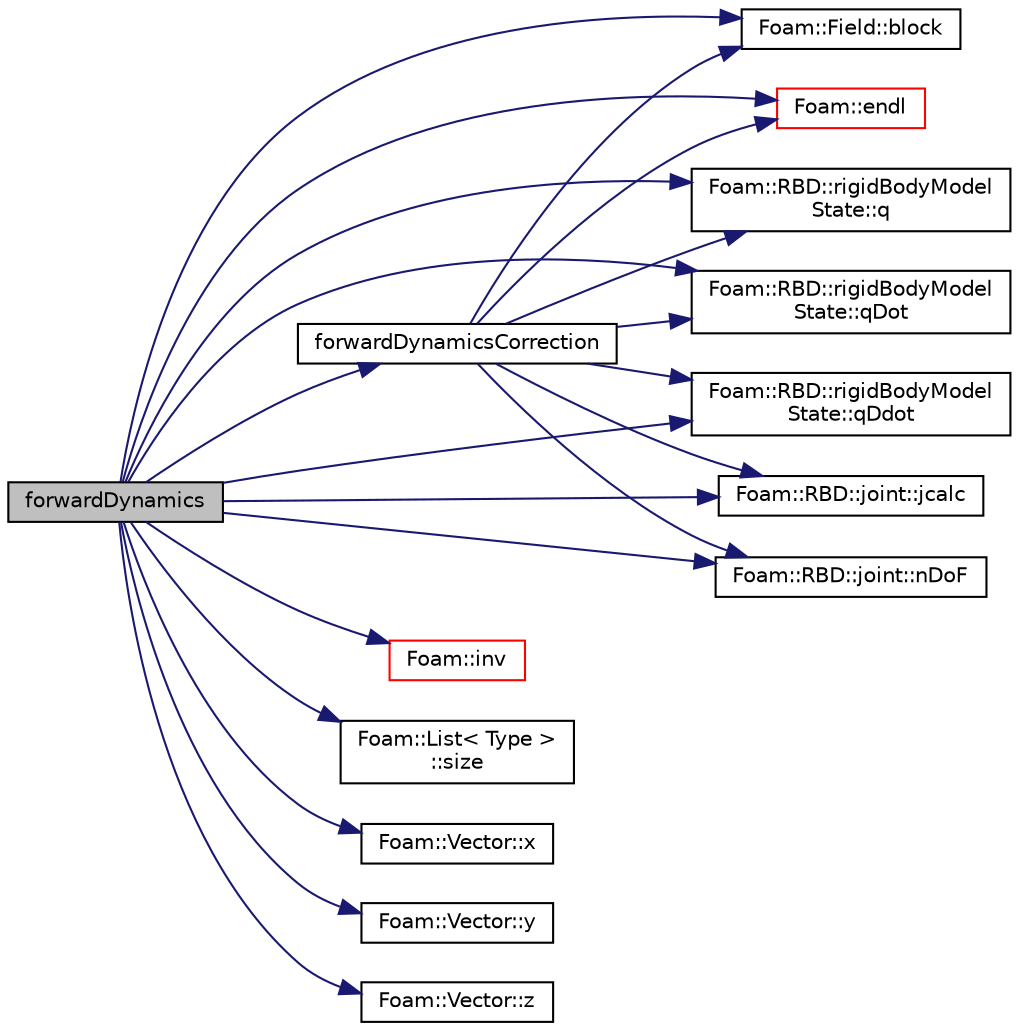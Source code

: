 digraph "forwardDynamics"
{
  bgcolor="transparent";
  edge [fontname="Helvetica",fontsize="10",labelfontname="Helvetica",labelfontsize="10"];
  node [fontname="Helvetica",fontsize="10",shape=record];
  rankdir="LR";
  Node1325 [label="forwardDynamics",height=0.2,width=0.4,color="black", fillcolor="grey75", style="filled", fontcolor="black"];
  Node1325 -> Node1326 [color="midnightblue",fontsize="10",style="solid",fontname="Helvetica"];
  Node1326 [label="Foam::Field::block",height=0.2,width=0.4,color="black",URL="$a27573.html#af0e256f83767f6670bd86534b20bf3de"];
  Node1325 -> Node1327 [color="midnightblue",fontsize="10",style="solid",fontname="Helvetica"];
  Node1327 [label="Foam::endl",height=0.2,width=0.4,color="red",URL="$a21851.html#a2db8fe02a0d3909e9351bb4275b23ce4",tooltip="Add newline and flush stream. "];
  Node1325 -> Node1329 [color="midnightblue",fontsize="10",style="solid",fontname="Helvetica"];
  Node1329 [label="forwardDynamicsCorrection",height=0.2,width=0.4,color="black",URL="$a30453.html#a4fd15a3ffcc84a14abe8f8008282b1d8",tooltip="Correct the velocity and acceleration of the bodies in the model. "];
  Node1329 -> Node1327 [color="midnightblue",fontsize="10",style="solid",fontname="Helvetica"];
  Node1329 -> Node1330 [color="midnightblue",fontsize="10",style="solid",fontname="Helvetica"];
  Node1330 [label="Foam::RBD::rigidBodyModel\lState::q",height=0.2,width=0.4,color="black",URL="$a30457.html#ac3a822928736024284c5a848a380fba4",tooltip="Return access to the joint position and orientation. "];
  Node1329 -> Node1331 [color="midnightblue",fontsize="10",style="solid",fontname="Helvetica"];
  Node1331 [label="Foam::RBD::rigidBodyModel\lState::qDot",height=0.2,width=0.4,color="black",URL="$a30457.html#a619df6089d8e19bdd48e0ec16aac4030",tooltip="Return access to the joint quaternion. "];
  Node1329 -> Node1332 [color="midnightblue",fontsize="10",style="solid",fontname="Helvetica"];
  Node1332 [label="Foam::RBD::rigidBodyModel\lState::qDdot",height=0.2,width=0.4,color="black",URL="$a30457.html#a40bb05e0b45348f4133ec0b1e0966629",tooltip="Return access to the joint acceleration. "];
  Node1329 -> Node1333 [color="midnightblue",fontsize="10",style="solid",fontname="Helvetica"];
  Node1333 [label="Foam::RBD::joint::jcalc",height=0.2,width=0.4,color="black",URL="$a30361.html#af56a5419564e562f0eda453ac34a008d",tooltip="Update the rigidBodyModel state for the joint given. "];
  Node1329 -> Node1334 [color="midnightblue",fontsize="10",style="solid",fontname="Helvetica"];
  Node1334 [label="Foam::RBD::joint::nDoF",height=0.2,width=0.4,color="black",URL="$a30361.html#a885fce7cfba9eabad30889720318206c",tooltip="Return the number of degrees of freedom in this joint. "];
  Node1329 -> Node1326 [color="midnightblue",fontsize="10",style="solid",fontname="Helvetica"];
  Node1325 -> Node1335 [color="midnightblue",fontsize="10",style="solid",fontname="Helvetica"];
  Node1335 [label="Foam::inv",height=0.2,width=0.4,color="red",URL="$a21851.html#ac51979edadae5b8ade119dd30b88e381"];
  Node1325 -> Node1333 [color="midnightblue",fontsize="10",style="solid",fontname="Helvetica"];
  Node1325 -> Node1334 [color="midnightblue",fontsize="10",style="solid",fontname="Helvetica"];
  Node1325 -> Node1330 [color="midnightblue",fontsize="10",style="solid",fontname="Helvetica"];
  Node1325 -> Node1332 [color="midnightblue",fontsize="10",style="solid",fontname="Helvetica"];
  Node1325 -> Node1331 [color="midnightblue",fontsize="10",style="solid",fontname="Helvetica"];
  Node1325 -> Node1339 [color="midnightblue",fontsize="10",style="solid",fontname="Helvetica"];
  Node1339 [label="Foam::List\< Type \>\l::size",height=0.2,width=0.4,color="black",URL="$a26833.html#a8a5f6fa29bd4b500caf186f60245b384",tooltip="Override size to be inconsistent with allocated storage. "];
  Node1325 -> Node1340 [color="midnightblue",fontsize="10",style="solid",fontname="Helvetica"];
  Node1340 [label="Foam::Vector::x",height=0.2,width=0.4,color="black",URL="$a29749.html#a63327976e5a8359700064a02ae22548e"];
  Node1325 -> Node1341 [color="midnightblue",fontsize="10",style="solid",fontname="Helvetica"];
  Node1341 [label="Foam::Vector::y",height=0.2,width=0.4,color="black",URL="$a29749.html#a1ee865f676fbac703a49c6654dd3ad74"];
  Node1325 -> Node1342 [color="midnightblue",fontsize="10",style="solid",fontname="Helvetica"];
  Node1342 [label="Foam::Vector::z",height=0.2,width=0.4,color="black",URL="$a29749.html#a1c8320b15610de211ec70ef966581423"];
}
